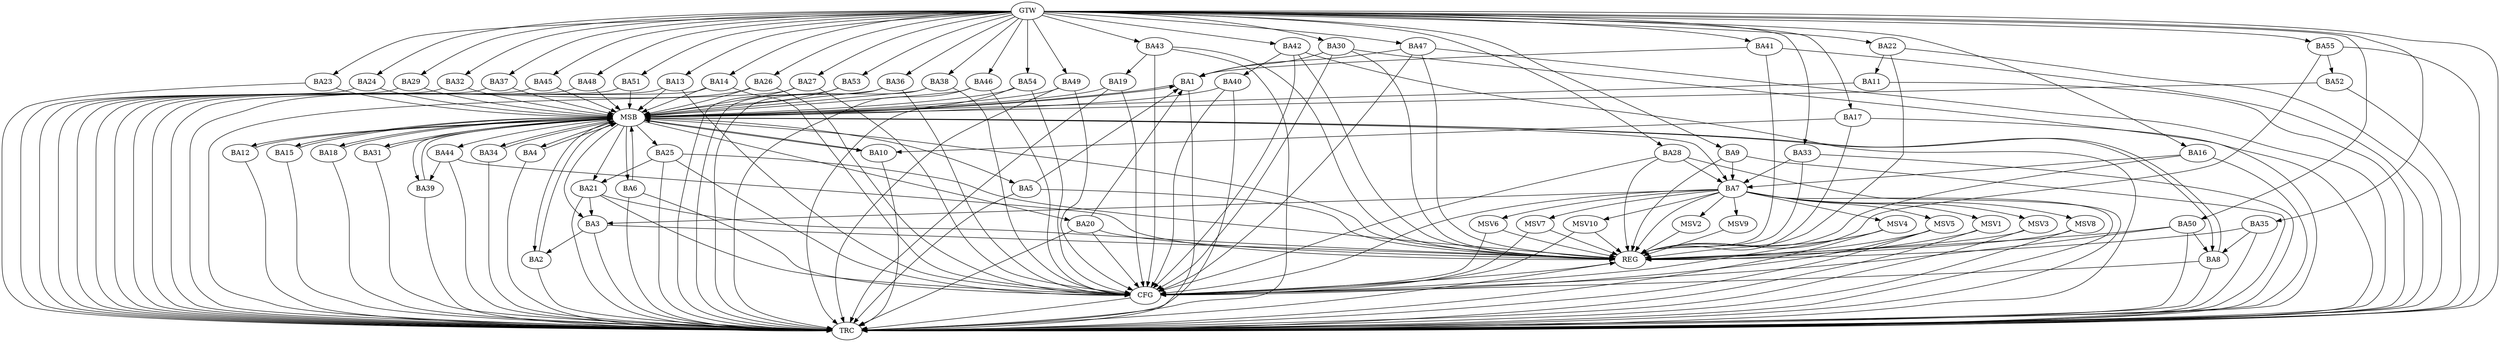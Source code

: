 strict digraph G {
  BA1 [ label="BA1" ];
  BA2 [ label="BA2" ];
  BA3 [ label="BA3" ];
  BA4 [ label="BA4" ];
  BA5 [ label="BA5" ];
  BA6 [ label="BA6" ];
  BA7 [ label="BA7" ];
  BA8 [ label="BA8" ];
  BA9 [ label="BA9" ];
  BA10 [ label="BA10" ];
  BA11 [ label="BA11" ];
  BA12 [ label="BA12" ];
  BA13 [ label="BA13" ];
  BA14 [ label="BA14" ];
  BA15 [ label="BA15" ];
  BA16 [ label="BA16" ];
  BA17 [ label="BA17" ];
  BA18 [ label="BA18" ];
  BA19 [ label="BA19" ];
  BA20 [ label="BA20" ];
  BA21 [ label="BA21" ];
  BA22 [ label="BA22" ];
  BA23 [ label="BA23" ];
  BA24 [ label="BA24" ];
  BA25 [ label="BA25" ];
  BA26 [ label="BA26" ];
  BA27 [ label="BA27" ];
  BA28 [ label="BA28" ];
  BA29 [ label="BA29" ];
  BA30 [ label="BA30" ];
  BA31 [ label="BA31" ];
  BA32 [ label="BA32" ];
  BA33 [ label="BA33" ];
  BA34 [ label="BA34" ];
  BA35 [ label="BA35" ];
  BA36 [ label="BA36" ];
  BA37 [ label="BA37" ];
  BA38 [ label="BA38" ];
  BA39 [ label="BA39" ];
  BA40 [ label="BA40" ];
  BA41 [ label="BA41" ];
  BA42 [ label="BA42" ];
  BA43 [ label="BA43" ];
  BA44 [ label="BA44" ];
  BA45 [ label="BA45" ];
  BA46 [ label="BA46" ];
  BA47 [ label="BA47" ];
  BA48 [ label="BA48" ];
  BA49 [ label="BA49" ];
  BA50 [ label="BA50" ];
  BA51 [ label="BA51" ];
  BA52 [ label="BA52" ];
  BA53 [ label="BA53" ];
  BA54 [ label="BA54" ];
  BA55 [ label="BA55" ];
  GTW [ label="GTW" ];
  REG [ label="REG" ];
  MSB [ label="MSB" ];
  CFG [ label="CFG" ];
  TRC [ label="TRC" ];
  MSV1 [ label="MSV1" ];
  MSV2 [ label="MSV2" ];
  MSV3 [ label="MSV3" ];
  MSV4 [ label="MSV4" ];
  MSV5 [ label="MSV5" ];
  MSV6 [ label="MSV6" ];
  MSV7 [ label="MSV7" ];
  MSV8 [ label="MSV8" ];
  MSV9 [ label="MSV9" ];
  MSV10 [ label="MSV10" ];
  BA3 -> BA2;
  BA5 -> BA1;
  BA7 -> BA3;
  BA9 -> BA7;
  BA16 -> BA7;
  BA17 -> BA10;
  BA20 -> BA1;
  BA21 -> BA3;
  BA22 -> BA11;
  BA25 -> BA21;
  BA28 -> BA7;
  BA30 -> BA1;
  BA33 -> BA7;
  BA35 -> BA8;
  BA41 -> BA1;
  BA42 -> BA40;
  BA43 -> BA19;
  BA44 -> BA39;
  BA47 -> BA1;
  BA50 -> BA8;
  BA55 -> BA52;
  GTW -> BA9;
  GTW -> BA13;
  GTW -> BA14;
  GTW -> BA16;
  GTW -> BA17;
  GTW -> BA22;
  GTW -> BA23;
  GTW -> BA24;
  GTW -> BA26;
  GTW -> BA27;
  GTW -> BA28;
  GTW -> BA29;
  GTW -> BA30;
  GTW -> BA32;
  GTW -> BA33;
  GTW -> BA35;
  GTW -> BA36;
  GTW -> BA37;
  GTW -> BA38;
  GTW -> BA41;
  GTW -> BA42;
  GTW -> BA43;
  GTW -> BA45;
  GTW -> BA46;
  GTW -> BA47;
  GTW -> BA48;
  GTW -> BA49;
  GTW -> BA50;
  GTW -> BA51;
  GTW -> BA53;
  GTW -> BA54;
  GTW -> BA55;
  BA3 -> REG;
  BA5 -> REG;
  BA7 -> REG;
  BA9 -> REG;
  BA16 -> REG;
  BA17 -> REG;
  BA20 -> REG;
  BA21 -> REG;
  BA22 -> REG;
  BA25 -> REG;
  BA28 -> REG;
  BA30 -> REG;
  BA33 -> REG;
  BA35 -> REG;
  BA41 -> REG;
  BA42 -> REG;
  BA43 -> REG;
  BA44 -> REG;
  BA47 -> REG;
  BA50 -> REG;
  BA55 -> REG;
  BA1 -> MSB;
  MSB -> BA2;
  MSB -> REG;
  BA2 -> MSB;
  MSB -> BA1;
  BA4 -> MSB;
  MSB -> BA3;
  BA6 -> MSB;
  MSB -> BA4;
  BA8 -> MSB;
  BA10 -> MSB;
  MSB -> BA8;
  BA11 -> MSB;
  BA12 -> MSB;
  MSB -> BA5;
  BA13 -> MSB;
  BA14 -> MSB;
  MSB -> BA6;
  BA15 -> MSB;
  BA18 -> MSB;
  BA19 -> MSB;
  MSB -> BA7;
  BA23 -> MSB;
  BA24 -> MSB;
  MSB -> BA15;
  BA26 -> MSB;
  BA27 -> MSB;
  MSB -> BA18;
  BA29 -> MSB;
  BA31 -> MSB;
  MSB -> BA10;
  BA32 -> MSB;
  MSB -> BA21;
  BA34 -> MSB;
  MSB -> BA12;
  BA36 -> MSB;
  BA37 -> MSB;
  MSB -> BA34;
  BA38 -> MSB;
  MSB -> BA25;
  BA39 -> MSB;
  MSB -> BA20;
  BA40 -> MSB;
  MSB -> BA39;
  BA45 -> MSB;
  BA46 -> MSB;
  BA48 -> MSB;
  MSB -> BA44;
  BA49 -> MSB;
  BA51 -> MSB;
  BA52 -> MSB;
  BA53 -> MSB;
  MSB -> BA31;
  BA54 -> MSB;
  BA30 -> CFG;
  BA6 -> CFG;
  BA20 -> CFG;
  BA26 -> CFG;
  BA43 -> CFG;
  BA47 -> CFG;
  BA27 -> CFG;
  BA46 -> CFG;
  BA13 -> CFG;
  BA49 -> CFG;
  BA7 -> CFG;
  BA21 -> CFG;
  BA42 -> CFG;
  BA14 -> CFG;
  BA28 -> CFG;
  BA50 -> CFG;
  BA54 -> CFG;
  BA38 -> CFG;
  BA40 -> CFG;
  BA25 -> CFG;
  BA8 -> CFG;
  BA19 -> CFG;
  BA36 -> CFG;
  REG -> CFG;
  BA1 -> TRC;
  BA2 -> TRC;
  BA3 -> TRC;
  BA4 -> TRC;
  BA5 -> TRC;
  BA6 -> TRC;
  BA7 -> TRC;
  BA8 -> TRC;
  BA9 -> TRC;
  BA10 -> TRC;
  BA11 -> TRC;
  BA12 -> TRC;
  BA13 -> TRC;
  BA14 -> TRC;
  BA15 -> TRC;
  BA16 -> TRC;
  BA17 -> TRC;
  BA18 -> TRC;
  BA19 -> TRC;
  BA20 -> TRC;
  BA21 -> TRC;
  BA22 -> TRC;
  BA23 -> TRC;
  BA24 -> TRC;
  BA25 -> TRC;
  BA26 -> TRC;
  BA27 -> TRC;
  BA28 -> TRC;
  BA29 -> TRC;
  BA30 -> TRC;
  BA31 -> TRC;
  BA32 -> TRC;
  BA33 -> TRC;
  BA34 -> TRC;
  BA35 -> TRC;
  BA36 -> TRC;
  BA37 -> TRC;
  BA38 -> TRC;
  BA39 -> TRC;
  BA40 -> TRC;
  BA41 -> TRC;
  BA42 -> TRC;
  BA43 -> TRC;
  BA44 -> TRC;
  BA45 -> TRC;
  BA46 -> TRC;
  BA47 -> TRC;
  BA48 -> TRC;
  BA49 -> TRC;
  BA50 -> TRC;
  BA51 -> TRC;
  BA52 -> TRC;
  BA53 -> TRC;
  BA54 -> TRC;
  BA55 -> TRC;
  GTW -> TRC;
  CFG -> TRC;
  TRC -> REG;
  BA7 -> MSV1;
  BA7 -> MSV2;
  BA7 -> MSV3;
  BA7 -> MSV4;
  BA7 -> MSV5;
  BA7 -> MSV6;
  BA7 -> MSV7;
  BA7 -> MSV8;
  BA7 -> MSV9;
  MSV1 -> REG;
  MSV1 -> TRC;
  MSV2 -> REG;
  MSV3 -> REG;
  MSV3 -> TRC;
  MSV4 -> REG;
  MSV4 -> TRC;
  MSV4 -> CFG;
  MSV5 -> REG;
  MSV5 -> TRC;
  MSV5 -> CFG;
  MSV6 -> REG;
  MSV6 -> CFG;
  MSV7 -> REG;
  MSV7 -> CFG;
  MSV8 -> REG;
  MSV8 -> TRC;
  MSV9 -> REG;
  BA7 -> MSV10;
  MSV10 -> REG;
  MSV10 -> CFG;
}
